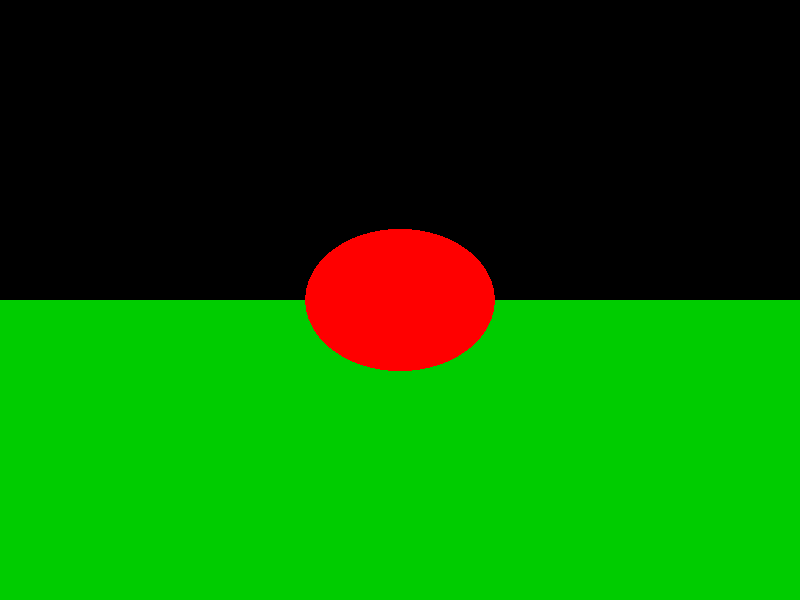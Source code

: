 // cs174, assignment 1 sample file (RIGHT HANDED)

camera {
  location  <0, 0, 17>
  up        <0,  1,  0>
  right     <1, 0,  0>
  look_at   <0, 0, 0>
}


light_source {<-10, 0, 0> color rgb <1, 1, 1>}

sphere { <0, 0, 0>, 2
  pigment { color rgb <1.0, 0.0, 0.0>}
  finish {ambient 0.0 diffuse 0.8 specular 0.0 }
}

plane { <0,1,0>, -3
   pigment { color rgb <0, 0.8, 0> }
   finish {ambient 0.0 diffuse 0.8 }
}
